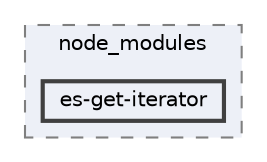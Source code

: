 digraph "pkiclassroomrescheduler/src/main/frontend/node_modules/es-get-iterator"
{
 // LATEX_PDF_SIZE
  bgcolor="transparent";
  edge [fontname=Helvetica,fontsize=10,labelfontname=Helvetica,labelfontsize=10];
  node [fontname=Helvetica,fontsize=10,shape=box,height=0.2,width=0.4];
  compound=true
  subgraph clusterdir_72953eda66ccb3a2722c28e1c3e6c23b {
    graph [ bgcolor="#edf0f7", pencolor="grey50", label="node_modules", fontname=Helvetica,fontsize=10 style="filled,dashed", URL="dir_72953eda66ccb3a2722c28e1c3e6c23b.html",tooltip=""]
  dir_a5b9199550811778179124068180f2ec [label="es-get-iterator", fillcolor="#edf0f7", color="grey25", style="filled,bold", URL="dir_a5b9199550811778179124068180f2ec.html",tooltip=""];
  }
}
